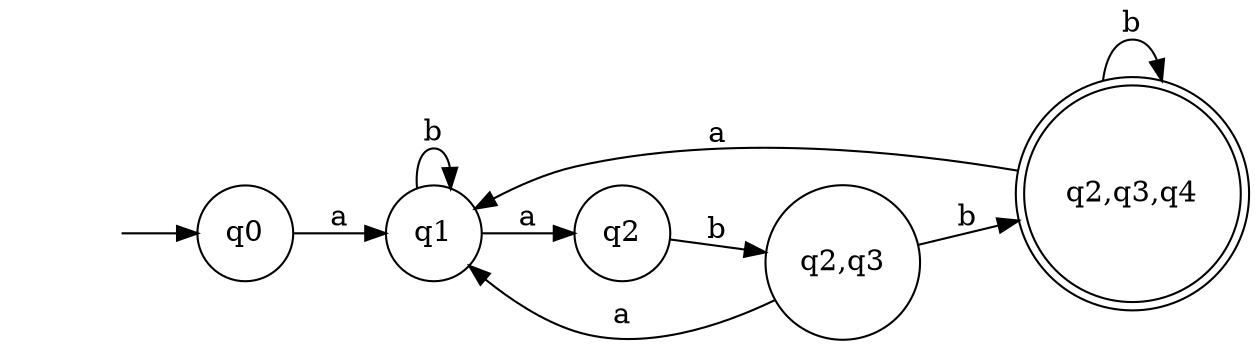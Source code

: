 digraph DFA {
	graph [rankdir=LR]
	"" [label="" shape=plaintext]
	"q2,q3,q4" [label="q2,q3,q4" shape=doublecircle]
	q0 [label=q0 shape=circle]
	q1 [label=q1 shape=circle]
	q2 [label=q2 shape=circle]
	"q2,q3" [label="q2,q3" shape=circle]
	"" -> q0 [label=""]
	q0 -> q1 [label=a]
	q1 -> q2 [label=a]
	q1 -> q1 [label=b]
	q2 -> "q2,q3" [label=b]
	"q2,q3" -> q1 [label=a]
	"q2,q3" -> "q2,q3,q4" [label=b]
	"q2,q3,q4" -> q1 [label=a]
	"q2,q3,q4" -> "q2,q3,q4" [label=b]
}
